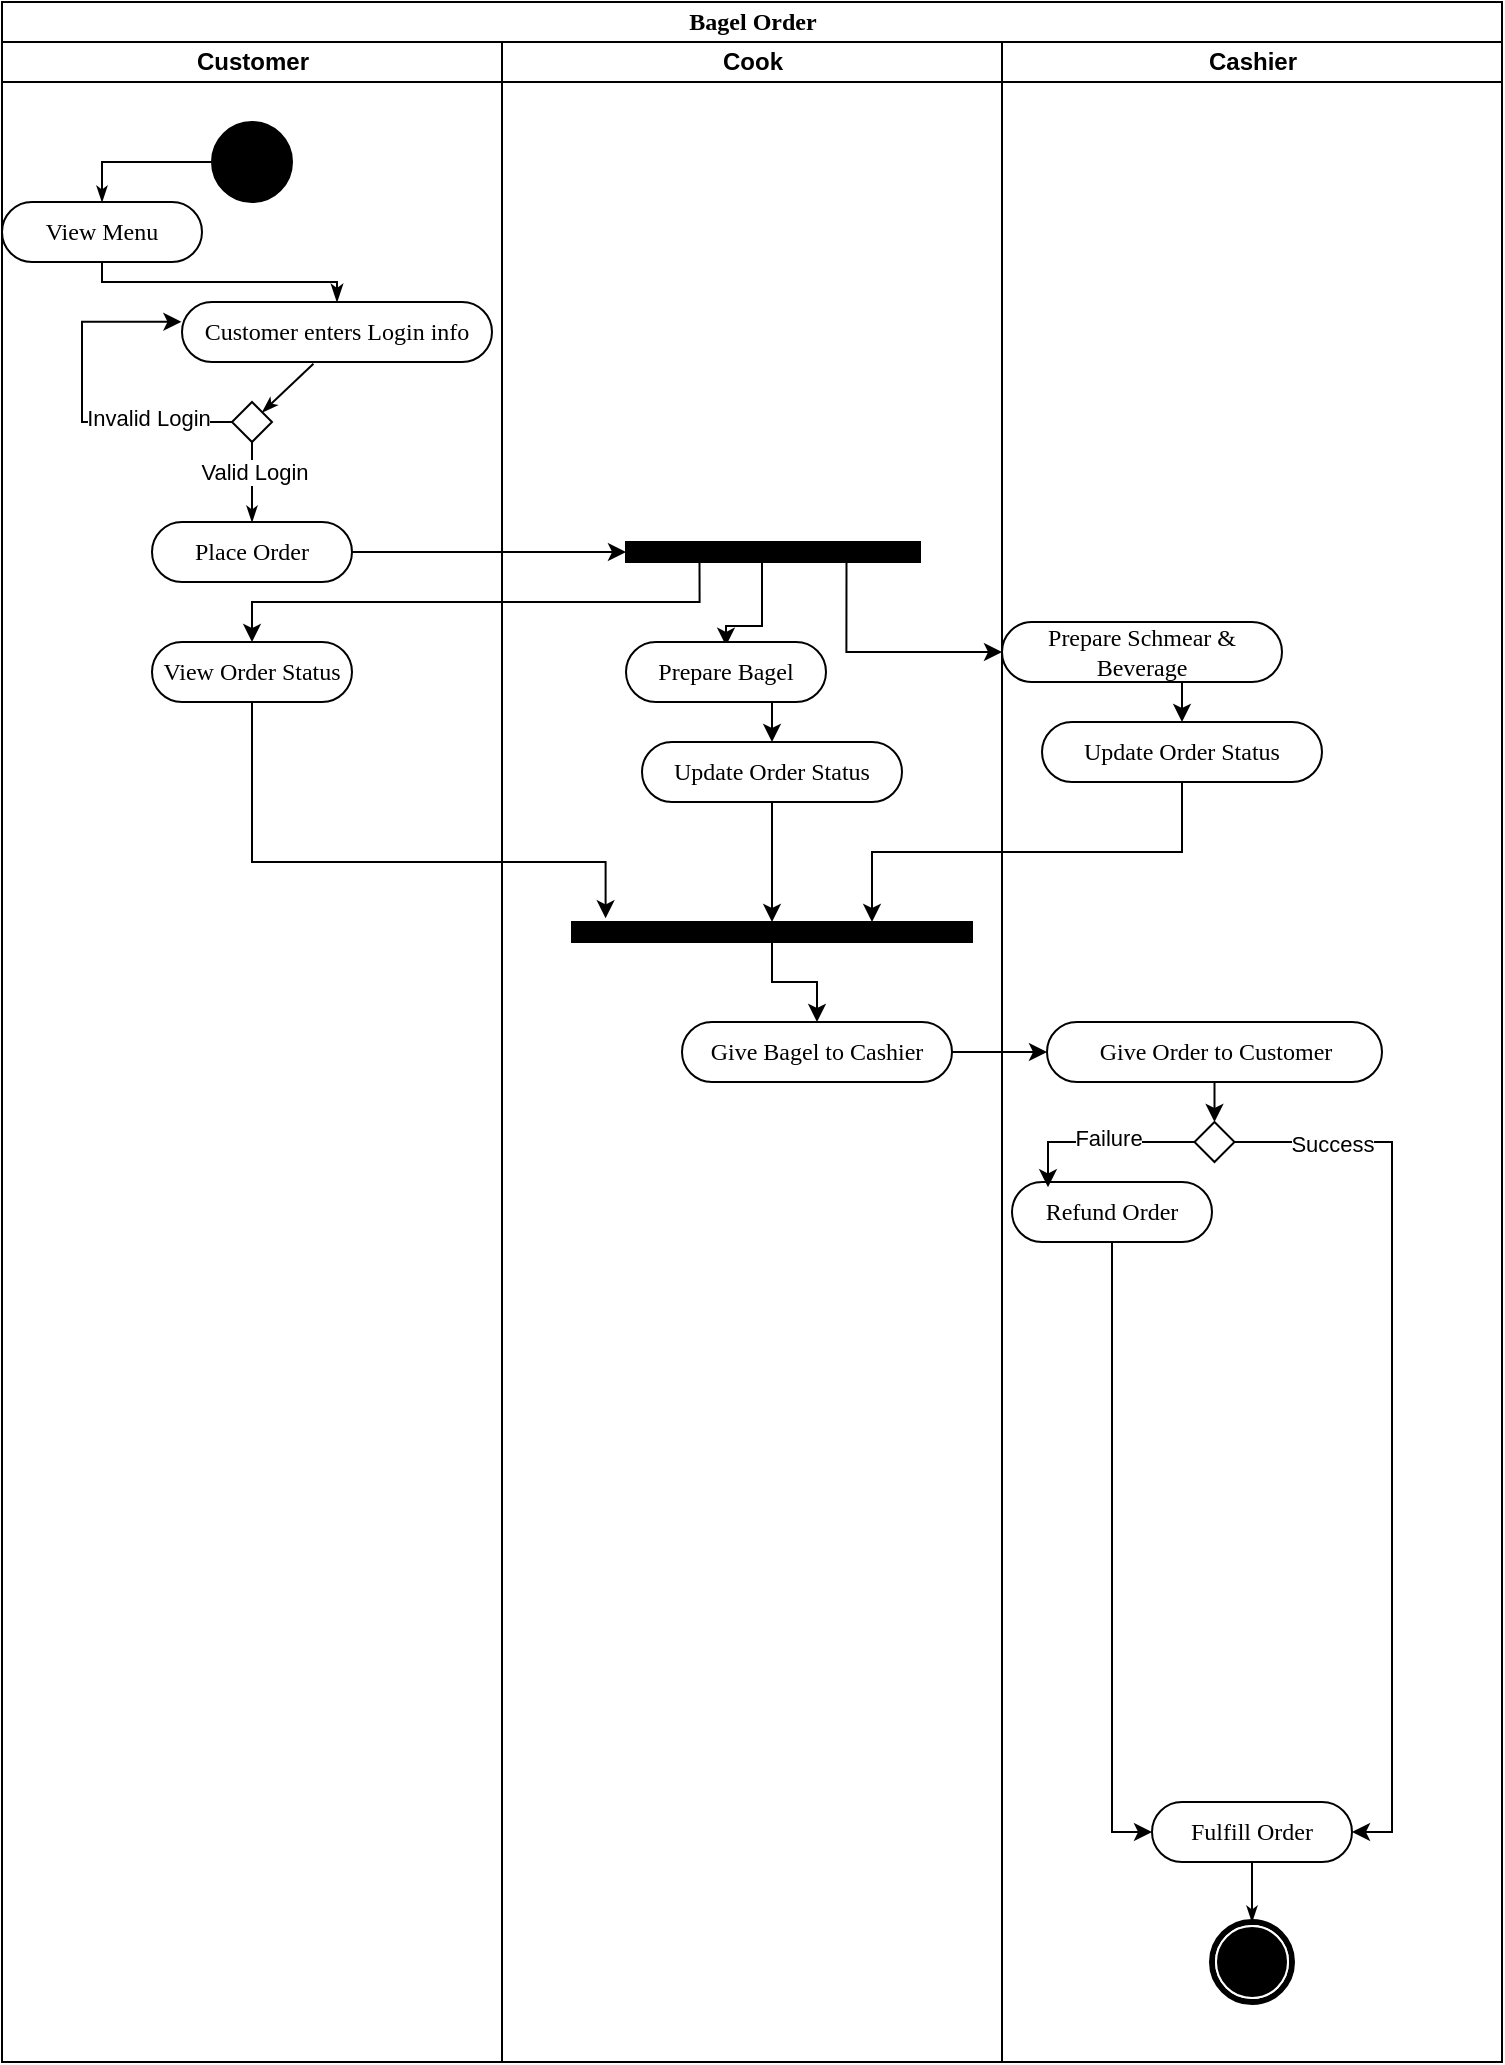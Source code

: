 <mxfile version="13.7.9" type="github">
  <diagram name="Page-1" id="0783ab3e-0a74-02c8-0abd-f7b4e66b4bec">
    <mxGraphModel dx="981" dy="526" grid="1" gridSize="10" guides="1" tooltips="1" connect="1" arrows="1" fold="1" page="1" pageScale="1" pageWidth="850" pageHeight="1100" background="#ffffff" math="0" shadow="0">
      <root>
        <mxCell id="0" />
        <mxCell id="1" parent="0" />
        <mxCell id="1c1d494c118603dd-1" value="Bagel Order" style="swimlane;html=1;childLayout=stackLayout;startSize=20;rounded=0;shadow=0;comic=0;labelBackgroundColor=none;strokeWidth=1;fontFamily=Verdana;fontSize=12;align=center;" parent="1" vertex="1">
          <mxGeometry x="40" y="20" width="750" height="1030" as="geometry" />
        </mxCell>
        <mxCell id="1c1d494c118603dd-2" value="Customer" style="swimlane;html=1;startSize=20;" parent="1c1d494c118603dd-1" vertex="1">
          <mxGeometry y="20" width="250" height="1010" as="geometry" />
        </mxCell>
        <mxCell id="60571a20871a0731-8" value="View Menu" style="rounded=1;whiteSpace=wrap;html=1;shadow=0;comic=0;labelBackgroundColor=none;strokeWidth=1;fontFamily=Verdana;fontSize=12;align=center;arcSize=50;" parent="1c1d494c118603dd-2" vertex="1">
          <mxGeometry y="80" width="100" height="30" as="geometry" />
        </mxCell>
        <mxCell id="fOimNa5-1B9N_TUeQWi6-43" value="View Order Status" style="rounded=1;whiteSpace=wrap;html=1;shadow=0;comic=0;labelBackgroundColor=none;strokeWidth=1;fontFamily=Verdana;fontSize=12;align=center;arcSize=50;" vertex="1" parent="1c1d494c118603dd-2">
          <mxGeometry x="75" y="300" width="100" height="30" as="geometry" />
        </mxCell>
        <mxCell id="fOimNa5-1B9N_TUeQWi6-3" value="" style="rhombus;whiteSpace=wrap;html=1;" vertex="1" parent="1c1d494c118603dd-2">
          <mxGeometry x="115" y="180" width="20" height="20" as="geometry" />
        </mxCell>
        <mxCell id="60571a20871a0731-4" value="" style="ellipse;whiteSpace=wrap;html=1;rounded=0;shadow=0;comic=0;labelBackgroundColor=none;strokeWidth=1;fillColor=#000000;fontFamily=Verdana;fontSize=12;align=center;" parent="1c1d494c118603dd-2" vertex="1">
          <mxGeometry x="105" y="40" width="40" height="40" as="geometry" />
        </mxCell>
        <mxCell id="1c1d494c118603dd-35" style="edgeStyle=none;rounded=0;html=1;labelBackgroundColor=none;startArrow=none;startFill=0;startSize=5;endArrow=classicThin;endFill=1;endSize=5;jettySize=auto;orthogonalLoop=1;strokeWidth=1;fontFamily=Verdana;fontSize=12;exitX=0.5;exitY=1;exitDx=0;exitDy=0;" parent="1c1d494c118603dd-2" source="fOimNa5-1B9N_TUeQWi6-3" target="1c1d494c118603dd-7" edge="1">
          <mxGeometry relative="1" as="geometry">
            <mxPoint x="130" y="310" as="sourcePoint" />
          </mxGeometry>
        </mxCell>
        <mxCell id="fOimNa5-1B9N_TUeQWi6-11" value="Valid Login" style="edgeLabel;html=1;align=center;verticalAlign=middle;resizable=0;points=[];" vertex="1" connectable="0" parent="1c1d494c118603dd-35">
          <mxGeometry x="-0.247" y="1" relative="1" as="geometry">
            <mxPoint as="offset" />
          </mxGeometry>
        </mxCell>
        <mxCell id="1c1d494c118603dd-27" style="edgeStyle=orthogonalEdgeStyle;rounded=0;html=1;labelBackgroundColor=none;startArrow=none;startFill=0;startSize=5;endArrow=classicThin;endFill=1;endSize=5;jettySize=auto;orthogonalLoop=1;strokeWidth=1;fontFamily=Verdana;fontSize=12;entryX=0.5;entryY=0;entryDx=0;entryDy=0;" parent="1c1d494c118603dd-2" source="60571a20871a0731-4" target="60571a20871a0731-8" edge="1">
          <mxGeometry relative="1" as="geometry" />
        </mxCell>
        <mxCell id="1c1d494c118603dd-28" style="edgeStyle=orthogonalEdgeStyle;rounded=0;html=1;labelBackgroundColor=none;startArrow=none;startFill=0;endArrow=classicThin;endFill=1;jettySize=auto;orthogonalLoop=1;strokeWidth=1;fontFamily=Verdana;fontSize=12;exitX=0.5;exitY=1;exitDx=0;exitDy=0;entryX=0.5;entryY=0;entryDx=0;entryDy=0;" parent="1c1d494c118603dd-2" source="60571a20871a0731-8" target="1c1d494c118603dd-6" edge="1">
          <mxGeometry relative="1" as="geometry">
            <Array as="points">
              <mxPoint x="50" y="120" />
              <mxPoint x="167" y="120" />
            </Array>
            <mxPoint x="170" y="110" as="targetPoint" />
          </mxGeometry>
        </mxCell>
        <mxCell id="1c1d494c118603dd-34" style="edgeStyle=none;rounded=0;html=1;labelBackgroundColor=none;startArrow=none;startFill=0;startSize=5;endArrow=classicThin;endFill=1;endSize=5;jettySize=auto;orthogonalLoop=1;strokeWidth=1;fontFamily=Verdana;fontSize=12;exitX=0.424;exitY=1.028;exitDx=0;exitDy=0;exitPerimeter=0;" parent="1c1d494c118603dd-2" source="1c1d494c118603dd-6" target="fOimNa5-1B9N_TUeQWi6-3" edge="1">
          <mxGeometry relative="1" as="geometry">
            <mxPoint x="120" y="240" as="targetPoint" />
          </mxGeometry>
        </mxCell>
        <mxCell id="1c1d494c118603dd-7" value="Place Order" style="rounded=1;whiteSpace=wrap;html=1;shadow=0;comic=0;labelBackgroundColor=none;strokeWidth=1;fontFamily=Verdana;fontSize=12;align=center;arcSize=50;" parent="1c1d494c118603dd-2" vertex="1">
          <mxGeometry x="75" y="240" width="100" height="30" as="geometry" />
        </mxCell>
        <mxCell id="1c1d494c118603dd-6" value="Customer enters Login info" style="rounded=1;whiteSpace=wrap;html=1;shadow=0;comic=0;labelBackgroundColor=none;strokeWidth=1;fontFamily=Verdana;fontSize=12;align=center;arcSize=50;" parent="1c1d494c118603dd-2" vertex="1">
          <mxGeometry x="90" y="130" width="155" height="30" as="geometry" />
        </mxCell>
        <mxCell id="fOimNa5-1B9N_TUeQWi6-9" style="edgeStyle=orthogonalEdgeStyle;rounded=0;orthogonalLoop=1;jettySize=auto;html=1;entryX=-0.002;entryY=0.331;entryDx=0;entryDy=0;entryPerimeter=0;" edge="1" parent="1c1d494c118603dd-2" source="fOimNa5-1B9N_TUeQWi6-3" target="1c1d494c118603dd-6">
          <mxGeometry relative="1" as="geometry">
            <mxPoint x="40" y="140" as="targetPoint" />
            <mxPoint x="115" y="190" as="sourcePoint" />
            <Array as="points">
              <mxPoint x="40" y="190" />
              <mxPoint x="40" y="140" />
            </Array>
          </mxGeometry>
        </mxCell>
        <mxCell id="fOimNa5-1B9N_TUeQWi6-10" value="Invalid Login" style="edgeLabel;html=1;align=center;verticalAlign=middle;resizable=0;points=[];" vertex="1" connectable="0" parent="fOimNa5-1B9N_TUeQWi6-9">
          <mxGeometry x="-0.52" y="-2" relative="1" as="geometry">
            <mxPoint as="offset" />
          </mxGeometry>
        </mxCell>
        <mxCell id="1c1d494c118603dd-4" value="Cook" style="swimlane;html=1;startSize=20;" parent="1c1d494c118603dd-1" vertex="1">
          <mxGeometry x="250" y="20" width="250" height="1010" as="geometry" />
        </mxCell>
        <mxCell id="fOimNa5-1B9N_TUeQWi6-34" style="edgeStyle=orthogonalEdgeStyle;rounded=0;orthogonalLoop=1;jettySize=auto;html=1;exitX=0.5;exitY=1;exitDx=0;exitDy=0;entryX=0.5;entryY=0;entryDx=0;entryDy=0;" edge="1" parent="1c1d494c118603dd-4" source="1c1d494c118603dd-8" target="fOimNa5-1B9N_TUeQWi6-37">
          <mxGeometry relative="1" as="geometry">
            <mxPoint x="85" y="340" as="targetPoint" />
          </mxGeometry>
        </mxCell>
        <mxCell id="fOimNa5-1B9N_TUeQWi6-31" style="edgeStyle=orthogonalEdgeStyle;rounded=0;orthogonalLoop=1;jettySize=auto;html=1;exitX=0.25;exitY=1;exitDx=0;exitDy=0;entryX=0.5;entryY=0.063;entryDx=0;entryDy=0;entryPerimeter=0;" edge="1" parent="1c1d494c118603dd-4" source="1c1d494c118603dd-12" target="1c1d494c118603dd-8">
          <mxGeometry relative="1" as="geometry">
            <Array as="points">
              <mxPoint x="130" y="260" />
              <mxPoint x="130" y="292" />
            </Array>
          </mxGeometry>
        </mxCell>
        <mxCell id="fOimNa5-1B9N_TUeQWi6-49" style="edgeStyle=orthogonalEdgeStyle;rounded=0;orthogonalLoop=1;jettySize=auto;html=1;entryX=0.5;entryY=0;entryDx=0;entryDy=0;" edge="1" parent="1c1d494c118603dd-4" source="fOimNa5-1B9N_TUeQWi6-37" target="fOimNa5-1B9N_TUeQWi6-47">
          <mxGeometry relative="1" as="geometry" />
        </mxCell>
        <mxCell id="fOimNa5-1B9N_TUeQWi6-37" value="Update Order Status" style="rounded=1;whiteSpace=wrap;html=1;shadow=0;comic=0;labelBackgroundColor=none;strokeWidth=1;fontFamily=Verdana;fontSize=12;align=center;arcSize=50;" vertex="1" parent="1c1d494c118603dd-4">
          <mxGeometry x="70" y="350" width="130" height="30" as="geometry" />
        </mxCell>
        <mxCell id="1c1d494c118603dd-12" value="" style="whiteSpace=wrap;html=1;rounded=0;shadow=0;comic=0;labelBackgroundColor=none;strokeWidth=1;fillColor=#000000;fontFamily=Verdana;fontSize=12;align=center;rotation=0;" parent="1c1d494c118603dd-4" vertex="1">
          <mxGeometry x="62" y="250" width="147" height="10" as="geometry" />
        </mxCell>
        <mxCell id="1c1d494c118603dd-8" value="Prepare Bagel" style="rounded=1;whiteSpace=wrap;html=1;shadow=0;comic=0;labelBackgroundColor=none;strokeWidth=1;fontFamily=Verdana;fontSize=12;align=center;arcSize=50;" parent="1c1d494c118603dd-4" vertex="1">
          <mxGeometry x="62" y="300" width="100" height="30" as="geometry" />
        </mxCell>
        <mxCell id="fOimNa5-1B9N_TUeQWi6-52" style="edgeStyle=orthogonalEdgeStyle;rounded=0;orthogonalLoop=1;jettySize=auto;html=1;entryX=0.5;entryY=0;entryDx=0;entryDy=0;" edge="1" parent="1c1d494c118603dd-4" source="fOimNa5-1B9N_TUeQWi6-47" target="fOimNa5-1B9N_TUeQWi6-51">
          <mxGeometry relative="1" as="geometry" />
        </mxCell>
        <mxCell id="fOimNa5-1B9N_TUeQWi6-47" value="" style="whiteSpace=wrap;html=1;rounded=0;shadow=0;comic=0;labelBackgroundColor=none;strokeWidth=1;fillColor=#000000;fontFamily=Verdana;fontSize=12;align=center;rotation=0;" vertex="1" parent="1c1d494c118603dd-4">
          <mxGeometry x="35" y="440" width="200" height="10" as="geometry" />
        </mxCell>
        <mxCell id="fOimNa5-1B9N_TUeQWi6-51" value="Give Bagel to Cashier" style="rounded=1;whiteSpace=wrap;html=1;shadow=0;comic=0;labelBackgroundColor=none;strokeWidth=1;fontFamily=Verdana;fontSize=12;align=center;arcSize=50;" vertex="1" parent="1c1d494c118603dd-4">
          <mxGeometry x="90" y="490" width="135" height="30" as="geometry" />
        </mxCell>
        <mxCell id="1c1d494c118603dd-3" value="Cashier" style="swimlane;html=1;startSize=20;" parent="1c1d494c118603dd-1" vertex="1">
          <mxGeometry x="500" y="20" width="250" height="1010" as="geometry" />
        </mxCell>
        <mxCell id="fOimNa5-1B9N_TUeQWi6-102" style="edgeStyle=orthogonalEdgeStyle;rounded=0;orthogonalLoop=1;jettySize=auto;html=1;exitX=0.5;exitY=1;exitDx=0;exitDy=0;entryX=0;entryY=0.5;entryDx=0;entryDy=0;" edge="1" parent="1c1d494c118603dd-3" source="fOimNa5-1B9N_TUeQWi6-97" target="1c1d494c118603dd-19">
          <mxGeometry relative="1" as="geometry" />
        </mxCell>
        <mxCell id="fOimNa5-1B9N_TUeQWi6-97" value="Refund Order" style="rounded=1;whiteSpace=wrap;html=1;shadow=0;comic=0;labelBackgroundColor=none;strokeWidth=1;fontFamily=Verdana;fontSize=12;align=center;arcSize=50;" vertex="1" parent="1c1d494c118603dd-3">
          <mxGeometry x="5" y="570" width="100" height="30" as="geometry" />
        </mxCell>
        <mxCell id="fOimNa5-1B9N_TUeQWi6-40" value="Update Order Status" style="rounded=1;whiteSpace=wrap;html=1;shadow=0;comic=0;labelBackgroundColor=none;strokeWidth=1;fontFamily=Verdana;fontSize=12;align=center;arcSize=50;" vertex="1" parent="1c1d494c118603dd-3">
          <mxGeometry x="20" y="340" width="140" height="30" as="geometry" />
        </mxCell>
        <mxCell id="fOimNa5-1B9N_TUeQWi6-41" style="edgeStyle=orthogonalEdgeStyle;rounded=0;orthogonalLoop=1;jettySize=auto;html=1;exitX=0.5;exitY=1;exitDx=0;exitDy=0;entryX=0.5;entryY=0;entryDx=0;entryDy=0;" edge="1" parent="1c1d494c118603dd-3" source="fOimNa5-1B9N_TUeQWi6-29" target="fOimNa5-1B9N_TUeQWi6-40">
          <mxGeometry relative="1" as="geometry" />
        </mxCell>
        <mxCell id="fOimNa5-1B9N_TUeQWi6-29" value="Prepare Schmear &amp;amp; Beverage" style="rounded=1;whiteSpace=wrap;html=1;shadow=0;comic=0;labelBackgroundColor=none;strokeWidth=1;fontFamily=Verdana;fontSize=12;align=center;arcSize=50;" vertex="1" parent="1c1d494c118603dd-3">
          <mxGeometry y="290" width="140" height="30" as="geometry" />
        </mxCell>
        <mxCell id="fOimNa5-1B9N_TUeQWi6-96" style="edgeStyle=orthogonalEdgeStyle;rounded=0;orthogonalLoop=1;jettySize=auto;html=1;exitX=0.5;exitY=1;exitDx=0;exitDy=0;entryX=0.5;entryY=0;entryDx=0;entryDy=0;" edge="1" parent="1c1d494c118603dd-3" source="fOimNa5-1B9N_TUeQWi6-90" target="fOimNa5-1B9N_TUeQWi6-94">
          <mxGeometry relative="1" as="geometry" />
        </mxCell>
        <mxCell id="fOimNa5-1B9N_TUeQWi6-90" value="Give Order to Customer" style="rounded=1;whiteSpace=wrap;html=1;shadow=0;comic=0;labelBackgroundColor=none;strokeWidth=1;fontFamily=Verdana;fontSize=12;align=center;arcSize=50;" vertex="1" parent="1c1d494c118603dd-3">
          <mxGeometry x="22.5" y="490" width="167.5" height="30" as="geometry" />
        </mxCell>
        <mxCell id="fOimNa5-1B9N_TUeQWi6-98" style="edgeStyle=orthogonalEdgeStyle;rounded=0;orthogonalLoop=1;jettySize=auto;html=1;exitX=0;exitY=0.5;exitDx=0;exitDy=0;entryX=0.18;entryY=0.089;entryDx=0;entryDy=0;entryPerimeter=0;" edge="1" parent="1c1d494c118603dd-3" source="fOimNa5-1B9N_TUeQWi6-94" target="fOimNa5-1B9N_TUeQWi6-97">
          <mxGeometry relative="1" as="geometry" />
        </mxCell>
        <mxCell id="fOimNa5-1B9N_TUeQWi6-99" value="Failure" style="edgeLabel;html=1;align=center;verticalAlign=middle;resizable=0;points=[];" vertex="1" connectable="0" parent="fOimNa5-1B9N_TUeQWi6-98">
          <mxGeometry x="-0.097" y="-2" relative="1" as="geometry">
            <mxPoint as="offset" />
          </mxGeometry>
        </mxCell>
        <mxCell id="fOimNa5-1B9N_TUeQWi6-100" style="edgeStyle=orthogonalEdgeStyle;rounded=0;orthogonalLoop=1;jettySize=auto;html=1;exitX=1;exitY=0.5;exitDx=0;exitDy=0;entryX=1;entryY=0.5;entryDx=0;entryDy=0;" edge="1" parent="1c1d494c118603dd-3" source="fOimNa5-1B9N_TUeQWi6-94" target="1c1d494c118603dd-19">
          <mxGeometry relative="1" as="geometry" />
        </mxCell>
        <mxCell id="fOimNa5-1B9N_TUeQWi6-101" value="Success" style="edgeLabel;html=1;align=center;verticalAlign=middle;resizable=0;points=[];" vertex="1" connectable="0" parent="fOimNa5-1B9N_TUeQWi6-100">
          <mxGeometry x="-0.783" y="-1" relative="1" as="geometry">
            <mxPoint as="offset" />
          </mxGeometry>
        </mxCell>
        <mxCell id="fOimNa5-1B9N_TUeQWi6-94" value="" style="rhombus;whiteSpace=wrap;html=1;" vertex="1" parent="1c1d494c118603dd-3">
          <mxGeometry x="96.25" y="540" width="20" height="20" as="geometry" />
        </mxCell>
        <mxCell id="60571a20871a0731-5" value="" style="shape=mxgraph.bpmn.shape;html=1;verticalLabelPosition=bottom;labelBackgroundColor=#ffffff;verticalAlign=top;perimeter=ellipsePerimeter;outline=end;symbol=terminate;rounded=0;shadow=0;comic=0;strokeWidth=1;fontFamily=Verdana;fontSize=12;align=center;" parent="1c1d494c118603dd-3" vertex="1">
          <mxGeometry x="105" y="940" width="40" height="40" as="geometry" />
        </mxCell>
        <mxCell id="1c1d494c118603dd-45" style="edgeStyle=none;rounded=0;html=1;labelBackgroundColor=none;startArrow=none;startFill=0;startSize=5;endArrow=classicThin;endFill=1;endSize=5;jettySize=auto;orthogonalLoop=1;strokeWidth=1;fontFamily=Verdana;fontSize=12" parent="1c1d494c118603dd-3" source="1c1d494c118603dd-19" target="60571a20871a0731-5" edge="1">
          <mxGeometry relative="1" as="geometry" />
        </mxCell>
        <mxCell id="1c1d494c118603dd-19" value="Fulfill Order" style="rounded=1;whiteSpace=wrap;html=1;shadow=0;comic=0;labelBackgroundColor=none;strokeWidth=1;fontFamily=Verdana;fontSize=12;align=center;arcSize=50;" parent="1c1d494c118603dd-3" vertex="1">
          <mxGeometry x="75" y="880" width="100" height="30" as="geometry" />
        </mxCell>
        <mxCell id="fOimNa5-1B9N_TUeQWi6-12" style="edgeStyle=orthogonalEdgeStyle;rounded=0;orthogonalLoop=1;jettySize=auto;html=1;exitX=1;exitY=0.5;exitDx=0;exitDy=0;entryX=0;entryY=0.5;entryDx=0;entryDy=0;" edge="1" parent="1c1d494c118603dd-1" source="1c1d494c118603dd-7" target="1c1d494c118603dd-12">
          <mxGeometry relative="1" as="geometry">
            <mxPoint x="300" y="275.286" as="targetPoint" />
          </mxGeometry>
        </mxCell>
        <mxCell id="fOimNa5-1B9N_TUeQWi6-32" style="edgeStyle=orthogonalEdgeStyle;rounded=0;orthogonalLoop=1;jettySize=auto;html=1;exitX=0.75;exitY=1;exitDx=0;exitDy=0;entryX=0;entryY=0.5;entryDx=0;entryDy=0;" edge="1" parent="1c1d494c118603dd-1" source="1c1d494c118603dd-12" target="fOimNa5-1B9N_TUeQWi6-29">
          <mxGeometry relative="1" as="geometry" />
        </mxCell>
        <mxCell id="fOimNa5-1B9N_TUeQWi6-44" style="edgeStyle=orthogonalEdgeStyle;rounded=0;orthogonalLoop=1;jettySize=auto;html=1;exitX=0.25;exitY=1;exitDx=0;exitDy=0;entryX=0.5;entryY=0;entryDx=0;entryDy=0;" edge="1" parent="1c1d494c118603dd-1" source="1c1d494c118603dd-12" target="fOimNa5-1B9N_TUeQWi6-43">
          <mxGeometry relative="1" as="geometry" />
        </mxCell>
        <mxCell id="fOimNa5-1B9N_TUeQWi6-48" style="edgeStyle=orthogonalEdgeStyle;rounded=0;orthogonalLoop=1;jettySize=auto;html=1;entryX=0.084;entryY=-0.186;entryDx=0;entryDy=0;entryPerimeter=0;" edge="1" parent="1c1d494c118603dd-1" source="fOimNa5-1B9N_TUeQWi6-43" target="fOimNa5-1B9N_TUeQWi6-47">
          <mxGeometry relative="1" as="geometry">
            <Array as="points">
              <mxPoint x="125" y="430" />
              <mxPoint x="302" y="430" />
            </Array>
          </mxGeometry>
        </mxCell>
        <mxCell id="fOimNa5-1B9N_TUeQWi6-50" style="edgeStyle=orthogonalEdgeStyle;rounded=0;orthogonalLoop=1;jettySize=auto;html=1;exitX=0.5;exitY=1;exitDx=0;exitDy=0;entryX=0.75;entryY=0;entryDx=0;entryDy=0;" edge="1" parent="1c1d494c118603dd-1" source="fOimNa5-1B9N_TUeQWi6-40" target="fOimNa5-1B9N_TUeQWi6-47">
          <mxGeometry relative="1" as="geometry" />
        </mxCell>
        <mxCell id="fOimNa5-1B9N_TUeQWi6-91" style="edgeStyle=orthogonalEdgeStyle;rounded=0;orthogonalLoop=1;jettySize=auto;html=1;exitX=1;exitY=0.5;exitDx=0;exitDy=0;entryX=0;entryY=0.5;entryDx=0;entryDy=0;" edge="1" parent="1c1d494c118603dd-1" source="fOimNa5-1B9N_TUeQWi6-51" target="fOimNa5-1B9N_TUeQWi6-90">
          <mxGeometry relative="1" as="geometry" />
        </mxCell>
      </root>
    </mxGraphModel>
  </diagram>
</mxfile>
